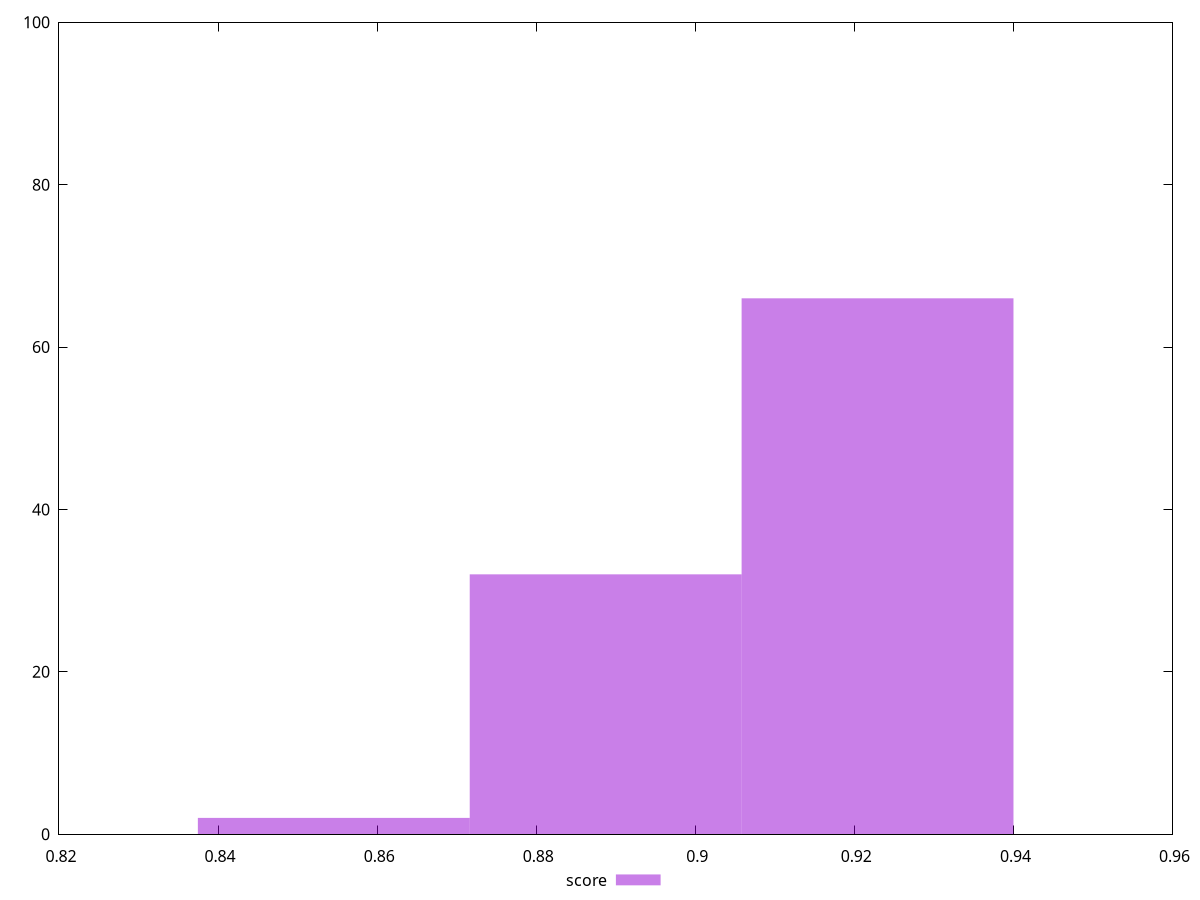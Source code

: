 reset
set terminal svg size 640, 490 enhanced background rgb 'white'
set output "reprap/total-blocking-time/samples/pages+cached+nointeractive/score/histogram.svg"

$score <<EOF
0.8887323015747577 32
0.9229143131737869 66
0.8545502899757286 2
EOF

set key outside below
set boxwidth 0.034182011599029144
set yrange [0:100]
set style fill transparent solid 0.5 noborder

plot \
  $score title "score" with boxes, \


reset